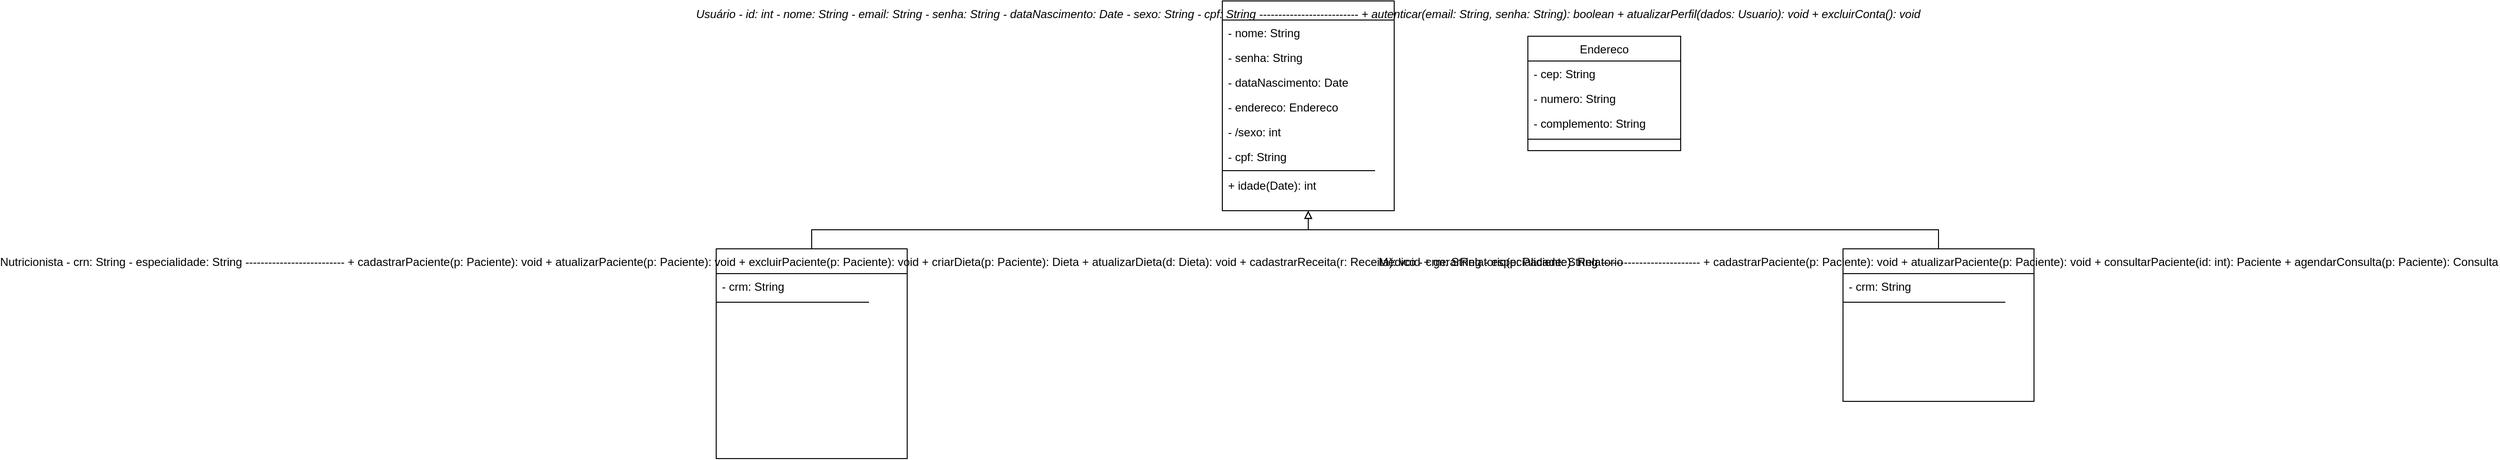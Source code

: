 <mxfile version="27.0.6">
  <diagram name="Página-1" id="uq6eut1tATu_0ITVi30-">
    <mxGraphModel dx="1576" dy="437" grid="1" gridSize="10" guides="1" tooltips="1" connect="1" arrows="1" fold="1" page="1" pageScale="1" pageWidth="827" pageHeight="1169" math="0" shadow="0" adaptiveColors="none">
      <root>
        <mxCell id="0" />
        <mxCell id="1" parent="0" />
        <mxCell id="_E42kpqu97Q8NujoFVDA-1" value="Usuário
- id: int
- nome: String
- email: String
- senha: String
- dataNascimento: Date
- sexo: String
- cpf: String
--------------------------
+ autenticar(email: String, senha: String): boolean
+ atualizarPerfil(dados: Usuario): void
+ excluirConta(): void" style="swimlane;fontStyle=2;align=center;verticalAlign=top;childLayout=stackLayout;horizontal=1;startSize=20;horizontalStack=0;resizeParent=1;resizeLast=0;collapsible=1;marginBottom=0;rounded=0;shadow=0;strokeWidth=1;" vertex="1" parent="1">
          <mxGeometry x="440" y="230" width="180" height="220" as="geometry" />
        </mxCell>
        <mxCell id="_E42kpqu97Q8NujoFVDA-3" value="- nome: String" style="text;align=left;verticalAlign=top;spacingLeft=4;spacingRight=4;overflow=hidden;rotatable=0;points=[[0,0.5],[1,0.5]];portConstraint=eastwest;rounded=0;shadow=0;html=0;" vertex="1" parent="_E42kpqu97Q8NujoFVDA-1">
          <mxGeometry y="20" width="160" height="26" as="geometry" />
        </mxCell>
        <mxCell id="_E42kpqu97Q8NujoFVDA-4" value="- senha: String" style="text;align=left;verticalAlign=top;spacingLeft=4;spacingRight=4;overflow=hidden;rotatable=0;points=[[0,0.5],[1,0.5]];portConstraint=eastwest;rounded=0;shadow=0;html=0;" vertex="1" parent="_E42kpqu97Q8NujoFVDA-1">
          <mxGeometry y="46" width="160" height="26" as="geometry" />
        </mxCell>
        <mxCell id="_E42kpqu97Q8NujoFVDA-33" value="- dataNascimento: Date" style="text;align=left;verticalAlign=top;spacingLeft=4;spacingRight=4;overflow=hidden;rotatable=0;points=[[0,0.5],[1,0.5]];portConstraint=eastwest;rounded=0;shadow=0;html=0;" vertex="1" parent="_E42kpqu97Q8NujoFVDA-1">
          <mxGeometry y="72" width="160" height="26" as="geometry" />
        </mxCell>
        <mxCell id="_E42kpqu97Q8NujoFVDA-32" value="- endereco: Endereco" style="text;align=left;verticalAlign=top;spacingLeft=4;spacingRight=4;overflow=hidden;rotatable=0;points=[[0,0.5],[1,0.5]];portConstraint=eastwest;rounded=0;shadow=0;html=0;" vertex="1" parent="_E42kpqu97Q8NujoFVDA-1">
          <mxGeometry y="98" width="160" height="26" as="geometry" />
        </mxCell>
        <mxCell id="_E42kpqu97Q8NujoFVDA-34" value="- /sexo: int" style="text;align=left;verticalAlign=top;spacingLeft=4;spacingRight=4;overflow=hidden;rotatable=0;points=[[0,0.5],[1,0.5]];portConstraint=eastwest;rounded=0;shadow=0;html=0;" vertex="1" parent="_E42kpqu97Q8NujoFVDA-1">
          <mxGeometry y="124" width="160" height="26" as="geometry" />
        </mxCell>
        <mxCell id="_E42kpqu97Q8NujoFVDA-36" value="- cpf: String" style="text;align=left;verticalAlign=top;spacingLeft=4;spacingRight=4;overflow=hidden;rotatable=0;points=[[0,0.5],[1,0.5]];portConstraint=eastwest;" vertex="1" parent="_E42kpqu97Q8NujoFVDA-1">
          <mxGeometry y="150" width="160" height="26" as="geometry" />
        </mxCell>
        <mxCell id="_E42kpqu97Q8NujoFVDA-5" value="" style="line;html=1;strokeWidth=1;align=left;verticalAlign=middle;spacingTop=-1;spacingLeft=3;spacingRight=3;rotatable=0;labelPosition=right;points=[];portConstraint=eastwest;" vertex="1" parent="_E42kpqu97Q8NujoFVDA-1">
          <mxGeometry y="176" width="160" height="4" as="geometry" />
        </mxCell>
        <mxCell id="_E42kpqu97Q8NujoFVDA-58" value="+ idade(Date): int" style="text;align=left;verticalAlign=top;spacingLeft=4;spacingRight=4;overflow=hidden;rotatable=0;points=[[0,0.5],[1,0.5]];portConstraint=eastwest;" vertex="1" parent="_E42kpqu97Q8NujoFVDA-1">
          <mxGeometry y="180" width="160" height="26" as="geometry" />
        </mxCell>
        <mxCell id="_E42kpqu97Q8NujoFVDA-42" style="edgeStyle=orthogonalEdgeStyle;rounded=0;orthogonalLoop=1;jettySize=auto;html=1;entryX=0.5;entryY=1;entryDx=0;entryDy=0;endArrow=block;endFill=0;exitX=0.5;exitY=0;exitDx=0;exitDy=0;" edge="1" parent="1" source="_E42kpqu97Q8NujoFVDA-7" target="_E42kpqu97Q8NujoFVDA-1">
          <mxGeometry relative="1" as="geometry" />
        </mxCell>
        <mxCell id="_E42kpqu97Q8NujoFVDA-7" value="Nutricionista
- crn: String
- especialidade: String
--------------------------
+ cadastrarPaciente(p: Paciente): void
+ atualizarPaciente(p: Paciente): void
+ excluirPaciente(p: Paciente): void
+ criarDieta(p: Paciente): Dieta
+ atualizarDieta(d: Dieta): void
+ cadastrarReceita(r: Receita): void
+ gerarRelatorio(p: Paciente): Relatorio" style="swimlane;fontStyle=0;align=center;verticalAlign=top;childLayout=stackLayout;horizontal=1;startSize=26;horizontalStack=0;resizeParent=1;resizeLast=0;collapsible=1;marginBottom=0;rounded=0;shadow=0;strokeWidth=1;" vertex="1" parent="1">
          <mxGeometry x="-90" y="490" width="200" height="220" as="geometry" />
        </mxCell>
        <mxCell id="_E42kpqu97Q8NujoFVDA-8" value="- crm: String" style="text;align=left;verticalAlign=top;spacingLeft=4;spacingRight=4;overflow=hidden;rotatable=0;points=[[0,0.5],[1,0.5]];portConstraint=eastwest;" vertex="1" parent="_E42kpqu97Q8NujoFVDA-7">
          <mxGeometry y="26" width="160" height="26" as="geometry" />
        </mxCell>
        <mxCell id="_E42kpqu97Q8NujoFVDA-10" value="" style="line;html=1;strokeWidth=1;align=left;verticalAlign=middle;spacingTop=-1;spacingLeft=3;spacingRight=3;rotatable=0;labelPosition=right;points=[];portConstraint=eastwest;" vertex="1" parent="_E42kpqu97Q8NujoFVDA-7">
          <mxGeometry y="52" width="160" height="8" as="geometry" />
        </mxCell>
        <mxCell id="_E42kpqu97Q8NujoFVDA-43" style="edgeStyle=orthogonalEdgeStyle;rounded=0;orthogonalLoop=1;jettySize=auto;html=1;entryX=0.5;entryY=1;entryDx=0;entryDy=0;endArrow=block;endFill=0;exitX=0.5;exitY=0;exitDx=0;exitDy=0;" edge="1" parent="1" source="_E42kpqu97Q8NujoFVDA-14" target="_E42kpqu97Q8NujoFVDA-1">
          <mxGeometry relative="1" as="geometry" />
        </mxCell>
        <mxCell id="_E42kpqu97Q8NujoFVDA-112" style="edgeStyle=orthogonalEdgeStyle;rounded=0;orthogonalLoop=1;jettySize=auto;html=1;endArrow=none;startFill=0;" edge="1" parent="1" source="_E42kpqu97Q8NujoFVDA-14" target="_E42kpqu97Q8NujoFVDA-97">
          <mxGeometry relative="1" as="geometry" />
        </mxCell>
        <mxCell id="_E42kpqu97Q8NujoFVDA-116" value="1..*" style="edgeLabel;html=1;align=center;verticalAlign=middle;resizable=0;points=[];" vertex="1" connectable="0" parent="_E42kpqu97Q8NujoFVDA-112">
          <mxGeometry x="-0.504" relative="1" as="geometry">
            <mxPoint as="offset" />
          </mxGeometry>
        </mxCell>
        <mxCell id="_E42kpqu97Q8NujoFVDA-14" value="Médico
- crm: String
- especialidade: String
--------------------------
+ cadastrarPaciente(p: Paciente): void
+ atualizarPaciente(p: Paciente): void
+ consultarPaciente(id: int): Paciente
+ agendarConsulta(p: Paciente): Consulta" style="swimlane;fontStyle=0;align=center;verticalAlign=top;childLayout=stackLayout;horizontal=1;startSize=26;horizontalStack=0;resizeParent=1;resizeLast=0;collapsible=1;marginBottom=0;rounded=0;shadow=0;strokeWidth=1;" vertex="1" parent="1">
          <mxGeometry x="1090" y="490" width="200" height="160" as="geometry" />
        </mxCell>
        <mxCell id="_E42kpqu97Q8NujoFVDA-15" value="- crm: String" style="text;align=left;verticalAlign=top;spacingLeft=4;spacingRight=4;overflow=hidden;rotatable=0;points=[[0,0.5],[1,0.5]];portConstraint=eastwest;" vertex="1" parent="_E42kpqu97Q8NujoFVDA-14">
          <mxGeometry y="26" width="170" height="26" as="geometry" />
        </mxCell>
        <mxCell id="_E42kpqu97Q8NujoFVDA-16" value="" style="line;html=1;strokeWidth=1;align=left;verticalAlign=middle;spacingTop=-1;spacingLeft=3;spacingRight=3;rotatable=0;labelPosition=right;points=[];portConstraint=eastwest;" vertex="1" parent="_E42kpqu97Q8NujoFVDA-14">
          <mxGeometry y="52" width="170" height="8" as="geometry" />
        </mxCell>
        <mxCell id="_E42kpqu97Q8NujoFVDA-18" value="Endereco" style="swimlane;fontStyle=0;align=center;verticalAlign=top;childLayout=stackLayout;horizontal=1;startSize=26;horizontalStack=0;resizeParent=1;resizeLast=0;collapsible=1;marginBottom=0;rounded=0;shadow=0;strokeWidth=1;" vertex="1" parent="1">
          <mxGeometry x="760" y="267" width="160" height="120" as="geometry">
            <mxRectangle x="728" y="230" width="160" height="26" as="alternateBounds" />
          </mxGeometry>
        </mxCell>
        <mxCell id="_E42kpqu97Q8NujoFVDA-19" value="- cep: String" style="text;align=left;verticalAlign=top;spacingLeft=4;spacingRight=4;overflow=hidden;rotatable=0;points=[[0,0.5],[1,0.5]];portConstraint=eastwest;" vertex="1" parent="_E42kpqu97Q8NujoFVDA-18">
          <mxGeometry y="26" width="160" height="26" as="geometry" />
        </mxCell>
        <mxCell id="_E42kpqu97Q8NujoFVDA-20" value="- numero: String" style="text;align=left;verticalAlign=top;spacingLeft=4;spacingRight=4;overflow=hidden;rotatable=0;points=[[0,0.5],[1,0.5]];portConstraint=eastwest;rounded=0;shadow=0;html=0;" vertex="1" parent="_E42kpqu97Q8NujoFVDA-18">
          <mxGeometry y="52" width="160" height="26" as="geometry" />
        </mxCell>
        <mxCell id="_E42kpqu97Q8NujoFVDA-23" value="- complemento: String" style="text;align=left;verticalAlign=top;spacingLeft=4;spacingRight=4;overflow=hidden;rotatable=0;points=[[0,0.5],[1,0.5]];portConstraint=eastwest;rounded=0;shadow=0;html=0;" vertex="1" parent="_E42kpqu97Q8NujoFVDA-18">
          <mxGeometry y="78" width="160" height="26" as="geometry" />
        </mxCell>
        <mxCell id="_E42kpqu97Q8NujoFVDA-24" value="" style="line;html=1;strokeWidth=1;align=left;verticalAlign=middle;spacingTop=-1;spacingLeft=3;spacingRight=3;rotatable=0;labelPosition=right;points=[];portConstraint=eastwest;" vertex="1" parent="_E42kpqu97Q8NujoFVDA-18">
          <mxGeometry y="104" width="160" height="8" as="geometry" />
        </mxCell>
        <mxCell id="_E42kpqu97Q8NujoFVDA-46" style="edgeStyle=orthogonalEdgeStyle;rounded=0;orthogonalLoop=1;jettySize=auto;html=1;endArrow=block;endFill=0;" edge="1" parent="1" source="_E42kpqu97Q8NujoFVDA-35" target="_E42kpqu97Q8NujoFVDA-1">
          <mxGeometry relative="1" as="geometry" />
        </mxCell>
        <mxCell id="_E42kpqu97Q8NujoFVDA-128" style="edgeStyle=orthogonalEdgeStyle;rounded=0;orthogonalLoop=1;jettySize=auto;html=1;entryX=0.5;entryY=0;entryDx=0;entryDy=0;endArrow=diamondThin;endFill=0;" edge="1" parent="1" source="_E42kpqu97Q8NujoFVDA-35" target="_E42kpqu97Q8NujoFVDA-118">
          <mxGeometry relative="1" as="geometry" />
        </mxCell>
        <mxCell id="_E42kpqu97Q8NujoFVDA-35" value="Paciente
- peso: double
- altura: double
- estiloVida: String
- situacaoAlimentar: String
- historicoClinico: String
- alergiasIntolerancias: String
- medicamentos: String
--------------------------
+ calcularIMC(): double
+ calcularGEB(): double
+ atualizarDados(dados: Paciente): void
+ consultarDiario(): DiarioAlimentos
+ consultarDieta(): Dieta
+ consultarConsultas(): List<Consulta>
+ receberNotificacao(): Notificacao" style="swimlane;fontStyle=0;align=center;verticalAlign=top;childLayout=stackLayout;horizontal=1;startSize=26;horizontalStack=0;resizeParent=1;resizeLast=0;collapsible=1;marginBottom=0;rounded=0;shadow=0;strokeWidth=1;" vertex="1" parent="1">
          <mxGeometry x="435" y="490" width="360" height="340" as="geometry" />
        </mxCell>
        <mxCell id="_E42kpqu97Q8NujoFVDA-49" value="- /peso: double" style="text;align=left;verticalAlign=top;spacingLeft=4;spacingRight=4;overflow=hidden;rotatable=0;points=[[0,0.5],[1,0.5]];portConstraint=eastwest;" vertex="1" parent="_E42kpqu97Q8NujoFVDA-35">
          <mxGeometry y="26" width="360" height="26" as="geometry" />
        </mxCell>
        <mxCell id="_E42kpqu97Q8NujoFVDA-50" value="- /altura: double" style="text;align=left;verticalAlign=top;spacingLeft=4;spacingRight=4;overflow=hidden;rotatable=0;points=[[0,0.5],[1,0.5]];portConstraint=eastwest;" vertex="1" parent="_E42kpqu97Q8NujoFVDA-35">
          <mxGeometry y="52" width="360" height="26" as="geometry" />
        </mxCell>
        <mxCell id="_E42kpqu97Q8NujoFVDA-51" value="- /estiloVida: String" style="text;align=left;verticalAlign=top;spacingLeft=4;spacingRight=4;overflow=hidden;rotatable=0;points=[[0,0.5],[1,0.5]];portConstraint=eastwest;" vertex="1" parent="_E42kpqu97Q8NujoFVDA-35">
          <mxGeometry y="78" width="360" height="26" as="geometry" />
        </mxCell>
        <mxCell id="_E42kpqu97Q8NujoFVDA-52" value="- /situacaoAlimentar: String" style="text;align=left;verticalAlign=top;spacingLeft=4;spacingRight=4;overflow=hidden;rotatable=0;points=[[0,0.5],[1,0.5]];portConstraint=eastwest;" vertex="1" parent="_E42kpqu97Q8NujoFVDA-35">
          <mxGeometry y="104" width="360" height="26" as="geometry" />
        </mxCell>
        <mxCell id="_E42kpqu97Q8NujoFVDA-53" value="- /historicoClinico: String" style="text;align=left;verticalAlign=top;spacingLeft=4;spacingRight=4;overflow=hidden;rotatable=0;points=[[0,0.5],[1,0.5]];portConstraint=eastwest;" vertex="1" parent="_E42kpqu97Q8NujoFVDA-35">
          <mxGeometry y="130" width="360" height="26" as="geometry" />
        </mxCell>
        <mxCell id="_E42kpqu97Q8NujoFVDA-55" value="- /alergiasIntolerancias: String" style="text;align=left;verticalAlign=top;spacingLeft=4;spacingRight=4;overflow=hidden;rotatable=0;points=[[0,0.5],[1,0.5]];portConstraint=eastwest;" vertex="1" parent="_E42kpqu97Q8NujoFVDA-35">
          <mxGeometry y="156" width="360" height="26" as="geometry" />
        </mxCell>
        <mxCell id="_E42kpqu97Q8NujoFVDA-56" value="- /medicamentos: String" style="text;align=left;verticalAlign=top;spacingLeft=4;spacingRight=4;overflow=hidden;rotatable=0;points=[[0,0.5],[1,0.5]];portConstraint=eastwest;" vertex="1" parent="_E42kpqu97Q8NujoFVDA-35">
          <mxGeometry y="182" width="360" height="26" as="geometry" />
        </mxCell>
        <mxCell id="_E42kpqu97Q8NujoFVDA-37" value="" style="line;html=1;strokeWidth=1;align=left;verticalAlign=middle;spacingTop=-1;spacingLeft=3;spacingRight=3;rotatable=0;labelPosition=right;points=[];portConstraint=eastwest;" vertex="1" parent="_E42kpqu97Q8NujoFVDA-35">
          <mxGeometry y="208" width="360" height="8" as="geometry" />
        </mxCell>
        <mxCell id="_E42kpqu97Q8NujoFVDA-57" value="+ gastoEnergeticoBasal(int, double, double, string, int): double" style="text;align=left;verticalAlign=top;spacingLeft=4;spacingRight=4;overflow=hidden;rotatable=0;points=[[0,0.5],[1,0.5]];portConstraint=eastwest;" vertex="1" parent="_E42kpqu97Q8NujoFVDA-35">
          <mxGeometry y="216" width="360" height="26" as="geometry" />
        </mxCell>
        <mxCell id="_E42kpqu97Q8NujoFVDA-59" value="+ imc(int, double, double, string, int): double" style="text;align=left;verticalAlign=top;spacingLeft=4;spacingRight=4;overflow=hidden;rotatable=0;points=[[0,0.5],[1,0.5]];portConstraint=eastwest;" vertex="1" parent="_E42kpqu97Q8NujoFVDA-35">
          <mxGeometry y="242" width="360" height="26" as="geometry" />
        </mxCell>
        <mxCell id="_E42kpqu97Q8NujoFVDA-60" value="+ emitirDadosPaciente(int, double, double, string, int): String" style="text;align=left;verticalAlign=top;spacingLeft=4;spacingRight=4;overflow=hidden;rotatable=0;points=[[0,0.5],[1,0.5]];portConstraint=eastwest;" vertex="1" parent="_E42kpqu97Q8NujoFVDA-35">
          <mxGeometry y="268" width="360" height="26" as="geometry" />
        </mxCell>
        <mxCell id="_E42kpqu97Q8NujoFVDA-47" style="edgeStyle=orthogonalEdgeStyle;rounded=0;orthogonalLoop=1;jettySize=auto;html=1;entryX=1;entryY=0.5;entryDx=0;entryDy=0;endArrow=diamondThin;endFill=0;exitX=0;exitY=0.5;exitDx=0;exitDy=0;" edge="1" parent="1" source="_E42kpqu97Q8NujoFVDA-20" target="_E42kpqu97Q8NujoFVDA-1">
          <mxGeometry relative="1" as="geometry">
            <mxPoint x="728" y="321" as="sourcePoint" />
          </mxGeometry>
        </mxCell>
        <mxCell id="_E42kpqu97Q8NujoFVDA-80" style="edgeStyle=orthogonalEdgeStyle;rounded=0;orthogonalLoop=1;jettySize=auto;html=1;entryX=0.5;entryY=0;entryDx=0;entryDy=0;endArrow=diamondThin;endFill=1;" edge="1" parent="1" source="_E42kpqu97Q8NujoFVDA-67" target="_E42kpqu97Q8NujoFVDA-76">
          <mxGeometry relative="1" as="geometry" />
        </mxCell>
        <mxCell id="_E42kpqu97Q8NujoFVDA-81" value="1..*" style="edgeLabel;html=1;align=center;verticalAlign=middle;resizable=0;points=[];" vertex="1" connectable="0" parent="_E42kpqu97Q8NujoFVDA-80">
          <mxGeometry x="-0.78" relative="1" as="geometry">
            <mxPoint x="10" as="offset" />
          </mxGeometry>
        </mxCell>
        <mxCell id="_E42kpqu97Q8NujoFVDA-82" style="edgeStyle=orthogonalEdgeStyle;rounded=0;orthogonalLoop=1;jettySize=auto;html=1;entryX=1;entryY=0.5;entryDx=0;entryDy=0;endArrow=none;startFill=0;" edge="1" parent="1" source="_E42kpqu97Q8NujoFVDA-67" target="_E42kpqu97Q8NujoFVDA-7">
          <mxGeometry relative="1" as="geometry" />
        </mxCell>
        <mxCell id="_E42kpqu97Q8NujoFVDA-84" value="1..*" style="edgeLabel;html=1;align=center;verticalAlign=middle;resizable=0;points=[];" vertex="1" connectable="0" parent="_E42kpqu97Q8NujoFVDA-82">
          <mxGeometry x="0.694" y="-1" relative="1" as="geometry">
            <mxPoint as="offset" />
          </mxGeometry>
        </mxCell>
        <mxCell id="_E42kpqu97Q8NujoFVDA-83" style="edgeStyle=orthogonalEdgeStyle;rounded=0;orthogonalLoop=1;jettySize=auto;html=1;entryX=0;entryY=0.5;entryDx=0;entryDy=0;endArrow=none;startFill=0;" edge="1" parent="1" source="_E42kpqu97Q8NujoFVDA-67" target="_E42kpqu97Q8NujoFVDA-35">
          <mxGeometry relative="1" as="geometry" />
        </mxCell>
        <mxCell id="_E42kpqu97Q8NujoFVDA-85" value="1..*" style="edgeLabel;html=1;align=center;verticalAlign=middle;resizable=0;points=[];" vertex="1" connectable="0" parent="_E42kpqu97Q8NujoFVDA-83">
          <mxGeometry x="0.612" y="1" relative="1" as="geometry">
            <mxPoint as="offset" />
          </mxGeometry>
        </mxCell>
        <mxCell id="_E42kpqu97Q8NujoFVDA-67" value="Consulta Nutricionista
- data: Date
- horario: String
- status: String
--------------------------
+ agendar(p: Paciente, n: Nutricionista): void
+ cancelar(): void
+ atualizarStatus(status: String): void" style="swimlane;fontStyle=0;align=center;verticalAlign=top;childLayout=stackLayout;horizontal=1;startSize=26;horizontalStack=0;resizeParent=1;resizeLast=0;collapsible=1;marginBottom=0;rounded=0;shadow=0;strokeWidth=1;" vertex="1" parent="1">
          <mxGeometry x="200" y="490" width="200" height="140" as="geometry" />
        </mxCell>
        <mxCell id="_E42kpqu97Q8NujoFVDA-68" value="- crm: String" style="text;align=left;verticalAlign=top;spacingLeft=4;spacingRight=4;overflow=hidden;rotatable=0;points=[[0,0.5],[1,0.5]];portConstraint=eastwest;" vertex="1" parent="_E42kpqu97Q8NujoFVDA-67">
          <mxGeometry y="26" width="160" height="26" as="geometry" />
        </mxCell>
        <mxCell id="_E42kpqu97Q8NujoFVDA-69" value="" style="line;html=1;strokeWidth=1;align=left;verticalAlign=middle;spacingTop=-1;spacingLeft=3;spacingRight=3;rotatable=0;labelPosition=right;points=[];portConstraint=eastwest;" vertex="1" parent="_E42kpqu97Q8NujoFVDA-67">
          <mxGeometry y="52" width="160" height="8" as="geometry" />
        </mxCell>
        <mxCell id="_E42kpqu97Q8NujoFVDA-76" value="Dieta
- paciente: Paciente
- nutricionista: Nutricionista
- tipoDieta: String
- recomendacaoDiaria: double
- carboidratos: double
- proteinas: double
- gorduras: double
- recomendacoes: String
--------------------------
+ atualizarDieta(dados: Dieta): void
+ consultarReceitas(): List<Receita>" style="swimlane;fontStyle=0;align=center;verticalAlign=top;childLayout=stackLayout;horizontal=1;startSize=26;horizontalStack=0;resizeParent=1;resizeLast=0;collapsible=1;marginBottom=0;rounded=0;shadow=0;strokeWidth=1;" vertex="1" parent="1">
          <mxGeometry x="200" y="890" width="220" height="220" as="geometry" />
        </mxCell>
        <mxCell id="_E42kpqu97Q8NujoFVDA-77" value="- paciente: Paciente" style="text;align=left;verticalAlign=top;spacingLeft=4;spacingRight=4;overflow=hidden;rotatable=0;points=[[0,0.5],[1,0.5]];portConstraint=eastwest;" vertex="1" parent="_E42kpqu97Q8NujoFVDA-76">
          <mxGeometry y="26" width="200" height="26" as="geometry" />
        </mxCell>
        <mxCell id="_E42kpqu97Q8NujoFVDA-86" value="- nutricionista: Nutricionista" style="text;align=left;verticalAlign=top;spacingLeft=4;spacingRight=4;overflow=hidden;rotatable=0;points=[[0,0.5],[1,0.5]];portConstraint=eastwest;" vertex="1" parent="_E42kpqu97Q8NujoFVDA-76">
          <mxGeometry y="52" width="200" height="26" as="geometry" />
        </mxCell>
        <mxCell id="_E42kpqu97Q8NujoFVDA-87" value="- tipoDieta: String" style="text;align=left;verticalAlign=top;spacingLeft=4;spacingRight=4;overflow=hidden;rotatable=0;points=[[0,0.5],[1,0.5]];portConstraint=eastwest;" vertex="1" parent="_E42kpqu97Q8NujoFVDA-76">
          <mxGeometry y="78" width="200" height="26" as="geometry" />
        </mxCell>
        <mxCell id="_E42kpqu97Q8NujoFVDA-88" value="- recomendacaoDiaria: double" style="text;align=left;verticalAlign=top;spacingLeft=4;spacingRight=4;overflow=hidden;rotatable=0;points=[[0,0.5],[1,0.5]];portConstraint=eastwest;" vertex="1" parent="_E42kpqu97Q8NujoFVDA-76">
          <mxGeometry y="104" width="200" height="26" as="geometry" />
        </mxCell>
        <mxCell id="_E42kpqu97Q8NujoFVDA-89" value="- carboidratos: double" style="text;align=left;verticalAlign=top;spacingLeft=4;spacingRight=4;overflow=hidden;rotatable=0;points=[[0,0.5],[1,0.5]];portConstraint=eastwest;" vertex="1" parent="_E42kpqu97Q8NujoFVDA-76">
          <mxGeometry y="130" width="200" height="26" as="geometry" />
        </mxCell>
        <mxCell id="_E42kpqu97Q8NujoFVDA-90" value="- proteinas: double" style="text;align=left;verticalAlign=top;spacingLeft=4;spacingRight=4;overflow=hidden;rotatable=0;points=[[0,0.5],[1,0.5]];portConstraint=eastwest;" vertex="1" parent="_E42kpqu97Q8NujoFVDA-76">
          <mxGeometry y="156" width="200" height="26" as="geometry" />
        </mxCell>
        <mxCell id="_E42kpqu97Q8NujoFVDA-91" value="- gorduras: double" style="text;align=left;verticalAlign=top;spacingLeft=4;spacingRight=4;overflow=hidden;rotatable=0;points=[[0,0.5],[1,0.5]];portConstraint=eastwest;" vertex="1" parent="_E42kpqu97Q8NujoFVDA-76">
          <mxGeometry y="182" width="200" height="26" as="geometry" />
        </mxCell>
        <mxCell id="_E42kpqu97Q8NujoFVDA-92" value="- recomendacoes: String" style="text;align=left;verticalAlign=top;spacingLeft=4;spacingRight=4;overflow=hidden;rotatable=0;points=[[0,0.5],[1,0.5]];portConstraint=eastwest;" vertex="1" parent="_E42kpqu97Q8NujoFVDA-76">
          <mxGeometry y="208" width="200" height="26" as="geometry" />
        </mxCell>
        <mxCell id="_E42kpqu97Q8NujoFVDA-78" value="" style="line;html=1;strokeWidth=1;align=left;verticalAlign=middle;spacingTop=-1;spacingLeft=3;spacingRight=3;rotatable=0;labelPosition=right;points=[];portConstraint=eastwest;" vertex="1" parent="_E42kpqu97Q8NujoFVDA-76">
          <mxGeometry y="234" width="200" height="8" as="geometry" />
        </mxCell>
        <mxCell id="_E42kpqu97Q8NujoFVDA-94" style="edgeStyle=orthogonalEdgeStyle;rounded=0;orthogonalLoop=1;jettySize=auto;html=1;entryX=0.5;entryY=0;entryDx=0;entryDy=0;endArrow=diamondThin;endFill=1;" edge="1" parent="1" source="_E42kpqu97Q8NujoFVDA-97" target="_E42kpqu97Q8NujoFVDA-101">
          <mxGeometry relative="1" as="geometry" />
        </mxCell>
        <mxCell id="_E42kpqu97Q8NujoFVDA-95" value="1..*" style="edgeLabel;html=1;align=center;verticalAlign=middle;resizable=0;points=[];" vertex="1" connectable="0" parent="_E42kpqu97Q8NujoFVDA-94">
          <mxGeometry x="-0.78" relative="1" as="geometry">
            <mxPoint x="10" as="offset" />
          </mxGeometry>
        </mxCell>
        <mxCell id="_E42kpqu97Q8NujoFVDA-97" value="Consulta Médico
- crm: String
- especialidade: String
--------------------------
+ cadastrarPaciente(p: Paciente): void
+ atualizarPaciente(p: Paciente): void
+ consultarPaciente(id: int): Paciente
+ agendarConsulta(p: Paciente): Consulta" style="swimlane;fontStyle=0;align=center;verticalAlign=top;childLayout=stackLayout;horizontal=1;startSize=26;horizontalStack=0;resizeParent=1;resizeLast=0;collapsible=1;marginBottom=0;rounded=0;shadow=0;strokeWidth=1;" vertex="1" parent="1">
          <mxGeometry x="880" y="490" width="160" height="86" as="geometry">
            <mxRectangle x="880" y="490" width="160" height="26" as="alternateBounds" />
          </mxGeometry>
        </mxCell>
        <mxCell id="_E42kpqu97Q8NujoFVDA-98" value="- crm: String" style="text;align=left;verticalAlign=top;spacingLeft=4;spacingRight=4;overflow=hidden;rotatable=0;points=[[0,0.5],[1,0.5]];portConstraint=eastwest;" vertex="1" parent="_E42kpqu97Q8NujoFVDA-97">
          <mxGeometry y="26" width="160" height="26" as="geometry" />
        </mxCell>
        <mxCell id="_E42kpqu97Q8NujoFVDA-99" value="" style="line;html=1;strokeWidth=1;align=left;verticalAlign=middle;spacingTop=-1;spacingLeft=3;spacingRight=3;rotatable=0;labelPosition=right;points=[];portConstraint=eastwest;" vertex="1" parent="_E42kpqu97Q8NujoFVDA-97">
          <mxGeometry y="52" width="160" height="8" as="geometry" />
        </mxCell>
        <mxCell id="_E42kpqu97Q8NujoFVDA-101" value="Dieta
- paciente: Paciente
- nutricionista: Nutricionista
- tipoDieta: String
- recomendacaoDiaria: double
- carboidratos: double
- proteinas: double
- gorduras: double
- recomendacoes: String
--------------------------
+ atualizarDieta(dados: Dieta): void
+ consultarReceitas(): List<Receita>" style="swimlane;fontStyle=0;align=center;verticalAlign=top;childLayout=stackLayout;horizontal=1;startSize=26;horizontalStack=0;resizeParent=1;resizeLast=0;collapsible=1;marginBottom=0;rounded=0;shadow=0;strokeWidth=1;" vertex="1" parent="1">
          <mxGeometry x="880" y="890" width="200" height="268" as="geometry">
            <mxRectangle x="200" y="890" width="160" height="26" as="alternateBounds" />
          </mxGeometry>
        </mxCell>
        <mxCell id="_E42kpqu97Q8NujoFVDA-102" value="- paciente: Paciente" style="text;align=left;verticalAlign=top;spacingLeft=4;spacingRight=4;overflow=hidden;rotatable=0;points=[[0,0.5],[1,0.5]];portConstraint=eastwest;" vertex="1" parent="_E42kpqu97Q8NujoFVDA-101">
          <mxGeometry y="26" width="200" height="26" as="geometry" />
        </mxCell>
        <mxCell id="_E42kpqu97Q8NujoFVDA-103" value="- nutricionista: Nutricionista" style="text;align=left;verticalAlign=top;spacingLeft=4;spacingRight=4;overflow=hidden;rotatable=0;points=[[0,0.5],[1,0.5]];portConstraint=eastwest;" vertex="1" parent="_E42kpqu97Q8NujoFVDA-101">
          <mxGeometry y="52" width="200" height="26" as="geometry" />
        </mxCell>
        <mxCell id="_E42kpqu97Q8NujoFVDA-104" value="- tipoDieta: String" style="text;align=left;verticalAlign=top;spacingLeft=4;spacingRight=4;overflow=hidden;rotatable=0;points=[[0,0.5],[1,0.5]];portConstraint=eastwest;" vertex="1" parent="_E42kpqu97Q8NujoFVDA-101">
          <mxGeometry y="78" width="200" height="26" as="geometry" />
        </mxCell>
        <mxCell id="_E42kpqu97Q8NujoFVDA-105" value="- recomendacaoDiaria: double" style="text;align=left;verticalAlign=top;spacingLeft=4;spacingRight=4;overflow=hidden;rotatable=0;points=[[0,0.5],[1,0.5]];portConstraint=eastwest;" vertex="1" parent="_E42kpqu97Q8NujoFVDA-101">
          <mxGeometry y="104" width="200" height="26" as="geometry" />
        </mxCell>
        <mxCell id="_E42kpqu97Q8NujoFVDA-106" value="- carboidratos: double" style="text;align=left;verticalAlign=top;spacingLeft=4;spacingRight=4;overflow=hidden;rotatable=0;points=[[0,0.5],[1,0.5]];portConstraint=eastwest;" vertex="1" parent="_E42kpqu97Q8NujoFVDA-101">
          <mxGeometry y="130" width="200" height="26" as="geometry" />
        </mxCell>
        <mxCell id="_E42kpqu97Q8NujoFVDA-107" value="- proteinas: double" style="text;align=left;verticalAlign=top;spacingLeft=4;spacingRight=4;overflow=hidden;rotatable=0;points=[[0,0.5],[1,0.5]];portConstraint=eastwest;" vertex="1" parent="_E42kpqu97Q8NujoFVDA-101">
          <mxGeometry y="156" width="200" height="26" as="geometry" />
        </mxCell>
        <mxCell id="_E42kpqu97Q8NujoFVDA-108" value="- gorduras: double" style="text;align=left;verticalAlign=top;spacingLeft=4;spacingRight=4;overflow=hidden;rotatable=0;points=[[0,0.5],[1,0.5]];portConstraint=eastwest;" vertex="1" parent="_E42kpqu97Q8NujoFVDA-101">
          <mxGeometry y="182" width="200" height="26" as="geometry" />
        </mxCell>
        <mxCell id="_E42kpqu97Q8NujoFVDA-109" value="- recomendacoes: String" style="text;align=left;verticalAlign=top;spacingLeft=4;spacingRight=4;overflow=hidden;rotatable=0;points=[[0,0.5],[1,0.5]];portConstraint=eastwest;" vertex="1" parent="_E42kpqu97Q8NujoFVDA-101">
          <mxGeometry y="208" width="200" height="26" as="geometry" />
        </mxCell>
        <mxCell id="_E42kpqu97Q8NujoFVDA-110" value="" style="line;html=1;strokeWidth=1;align=left;verticalAlign=middle;spacingTop=-1;spacingLeft=3;spacingRight=3;rotatable=0;labelPosition=right;points=[];portConstraint=eastwest;" vertex="1" parent="_E42kpqu97Q8NujoFVDA-101">
          <mxGeometry y="234" width="200" height="8" as="geometry" />
        </mxCell>
        <mxCell id="_E42kpqu97Q8NujoFVDA-114" style="edgeStyle=orthogonalEdgeStyle;rounded=0;orthogonalLoop=1;jettySize=auto;html=1;entryX=0;entryY=0.5;entryDx=0;entryDy=0;endArrow=none;startFill=0;" edge="1" parent="1" source="_E42kpqu97Q8NujoFVDA-55" target="_E42kpqu97Q8NujoFVDA-97">
          <mxGeometry relative="1" as="geometry" />
        </mxCell>
        <mxCell id="_E42kpqu97Q8NujoFVDA-115" value="1..*" style="edgeLabel;html=1;align=center;verticalAlign=middle;resizable=0;points=[];" vertex="1" connectable="0" parent="_E42kpqu97Q8NujoFVDA-114">
          <mxGeometry x="-0.733" y="1" relative="1" as="geometry">
            <mxPoint as="offset" />
          </mxGeometry>
        </mxCell>
        <mxCell id="_E42kpqu97Q8NujoFVDA-118" value="DiárioAlimentos
- data: Date
--------------------------
+ adicionarAlimento(a: Alimento): void
+ consultarAlimentos(): List<Alimento>" style="swimlane;fontStyle=0;align=center;verticalAlign=top;childLayout=stackLayout;horizontal=1;startSize=26;horizontalStack=0;resizeParent=1;resizeLast=0;collapsible=1;marginBottom=0;rounded=0;shadow=0;strokeWidth=1;" vertex="1" parent="1">
          <mxGeometry x="440" y="900" width="200" height="100" as="geometry" />
        </mxCell>
        <mxCell id="_E42kpqu97Q8NujoFVDA-129" value="Refeição diária" style="swimlane;fontStyle=0;align=center;verticalAlign=top;childLayout=stackLayout;horizontal=1;startSize=26;horizontalStack=0;resizeParent=1;resizeLast=0;collapsible=1;marginBottom=0;rounded=0;shadow=0;strokeWidth=1;" vertex="1" parent="1">
          <mxGeometry x="560" y="1169" width="170" height="131" as="geometry">
            <mxRectangle x="899" y="490" width="170" height="26" as="alternateBounds" />
          </mxGeometry>
        </mxCell>
        <mxCell id="_E42kpqu97Q8NujoFVDA-130" value="- alimentos: Alimentos" style="text;align=left;verticalAlign=top;spacingLeft=4;spacingRight=4;overflow=hidden;rotatable=0;points=[[0,0.5],[1,0.5]];portConstraint=eastwest;" vertex="1" parent="_E42kpqu97Q8NujoFVDA-129">
          <mxGeometry y="26" width="170" height="26" as="geometry" />
        </mxCell>
        <mxCell id="_E42kpqu97Q8NujoFVDA-134" value="- quantidadeAlimento: double" style="text;align=left;verticalAlign=top;spacingLeft=4;spacingRight=4;overflow=hidden;rotatable=0;points=[[0,0.5],[1,0.5]];portConstraint=eastwest;" vertex="1" parent="_E42kpqu97Q8NujoFVDA-129">
          <mxGeometry y="52" width="170" height="26" as="geometry" />
        </mxCell>
        <mxCell id="_E42kpqu97Q8NujoFVDA-135" value="- dataAlimento: Date" style="text;align=left;verticalAlign=top;spacingLeft=4;spacingRight=4;overflow=hidden;rotatable=0;points=[[0,0.5],[1,0.5]];portConstraint=eastwest;" vertex="1" parent="_E42kpqu97Q8NujoFVDA-129">
          <mxGeometry y="78" width="170" height="26" as="geometry" />
        </mxCell>
        <mxCell id="_E42kpqu97Q8NujoFVDA-131" value="" style="line;html=1;strokeWidth=1;align=left;verticalAlign=middle;spacingTop=-1;spacingLeft=3;spacingRight=3;rotatable=0;labelPosition=right;points=[];portConstraint=eastwest;" vertex="1" parent="_E42kpqu97Q8NujoFVDA-129">
          <mxGeometry y="104" width="170" height="8" as="geometry" />
        </mxCell>
        <mxCell id="_E42kpqu97Q8NujoFVDA-143" style="edgeStyle=orthogonalEdgeStyle;rounded=0;orthogonalLoop=1;jettySize=auto;html=1;endArrow=none;startFill=0;" edge="1" parent="1" source="_E42kpqu97Q8NujoFVDA-136" target="_E42kpqu97Q8NujoFVDA-129">
          <mxGeometry relative="1" as="geometry" />
        </mxCell>
        <mxCell id="_E42kpqu97Q8NujoFVDA-136" value="Alimentos" style="swimlane;fontStyle=0;align=center;verticalAlign=top;childLayout=stackLayout;horizontal=1;startSize=26;horizontalStack=0;resizeParent=1;resizeLast=0;collapsible=1;marginBottom=0;rounded=0;shadow=0;strokeWidth=1;" vertex="1" parent="1">
          <mxGeometry x="790" y="1169" width="180" height="131" as="geometry">
            <mxRectangle x="899" y="490" width="170" height="26" as="alternateBounds" />
          </mxGeometry>
        </mxCell>
        <mxCell id="_E42kpqu97Q8NujoFVDA-137" value="- alimentos: Alimentos" style="text;align=left;verticalAlign=top;spacingLeft=4;spacingRight=4;overflow=hidden;rotatable=0;points=[[0,0.5],[1,0.5]];portConstraint=eastwest;" vertex="1" parent="_E42kpqu97Q8NujoFVDA-136">
          <mxGeometry y="26" width="180" height="26" as="geometry" />
        </mxCell>
        <mxCell id="_E42kpqu97Q8NujoFVDA-138" value="- quantidadeAlimento: double" style="text;align=left;verticalAlign=top;spacingLeft=4;spacingRight=4;overflow=hidden;rotatable=0;points=[[0,0.5],[1,0.5]];portConstraint=eastwest;" vertex="1" parent="_E42kpqu97Q8NujoFVDA-136">
          <mxGeometry y="52" width="180" height="26" as="geometry" />
        </mxCell>
        <mxCell id="_E42kpqu97Q8NujoFVDA-139" value="- dataAlimento: Date" style="text;align=left;verticalAlign=top;spacingLeft=4;spacingRight=4;overflow=hidden;rotatable=0;points=[[0,0.5],[1,0.5]];portConstraint=eastwest;" vertex="1" parent="_E42kpqu97Q8NujoFVDA-136">
          <mxGeometry y="78" width="180" height="26" as="geometry" />
        </mxCell>
        <mxCell id="_E42kpqu97Q8NujoFVDA-140" value="" style="line;html=1;strokeWidth=1;align=left;verticalAlign=middle;spacingTop=-1;spacingLeft=3;spacingRight=3;rotatable=0;labelPosition=right;points=[];portConstraint=eastwest;" vertex="1" parent="_E42kpqu97Q8NujoFVDA-136">
          <mxGeometry y="104" width="180" height="8" as="geometry" />
        </mxCell>
        <mxCell id="_E42kpqu97Q8NujoFVDA-150" value="Receita
- nome: String
- ingredientes: String
- modoPreparo: String
- valorNutricional: String
--------------------------
+ calcularValorNutricional(): String
+ atualizarReceita(dados: Receita): void" style="swimlane;fontStyle=0;align=center;verticalAlign=top;childLayout=stackLayout;horizontal=1;startSize=26;horizontalStack=0;resizeParent=1;resizeLast=0;collapsible=1;marginBottom=0;rounded=0;shadow=0;strokeWidth=1;" vertex="1" parent="1">
          <mxGeometry x="700" y="900" width="200" height="140" as="geometry" />
        </mxCell>
        <mxCell id="_E42kpqu97Q8NujoFVDA-160" value="Relatório
- tipo: String
- data: Date
- conteudo: String
--------------------------
+ gerarRelatorio(p: Paciente): String" style="swimlane;fontStyle=0;align=center;verticalAlign=top;childLayout=stackLayout;horizontal=1;startSize=26;horizontalStack=0;resizeParent=1;resizeLast=0;collapsible=1;marginBottom=0;rounded=0;shadow=0;strokeWidth=1;" vertex="1" parent="1">
          <mxGeometry x="700" y="1100" width="200" height="100" as="geometry" />
        </mxCell>
        <mxCell id="_E42kpqu97Q8NujoFVDA-170" value="Notificação
- tipo: String
- mensagem: String
- data: Date
--------------------------
+ enviarNotificacao(p: Paciente): void" style="swimlane;fontStyle=0;align=center;verticalAlign=top;childLayout=stackLayout;horizontal=1;startSize=26;horizontalStack=0;resizeParent=1;resizeLast=0;collapsible=1;marginBottom=0;rounded=0;shadow=0;strokeWidth=1;" vertex="1" parent="1">
          <mxGeometry x="440" y="1200" width="200" height="100" as="geometry" />
        </mxCell>
      </root>
    </mxGraphModel>
  </diagram>
</mxfile>
